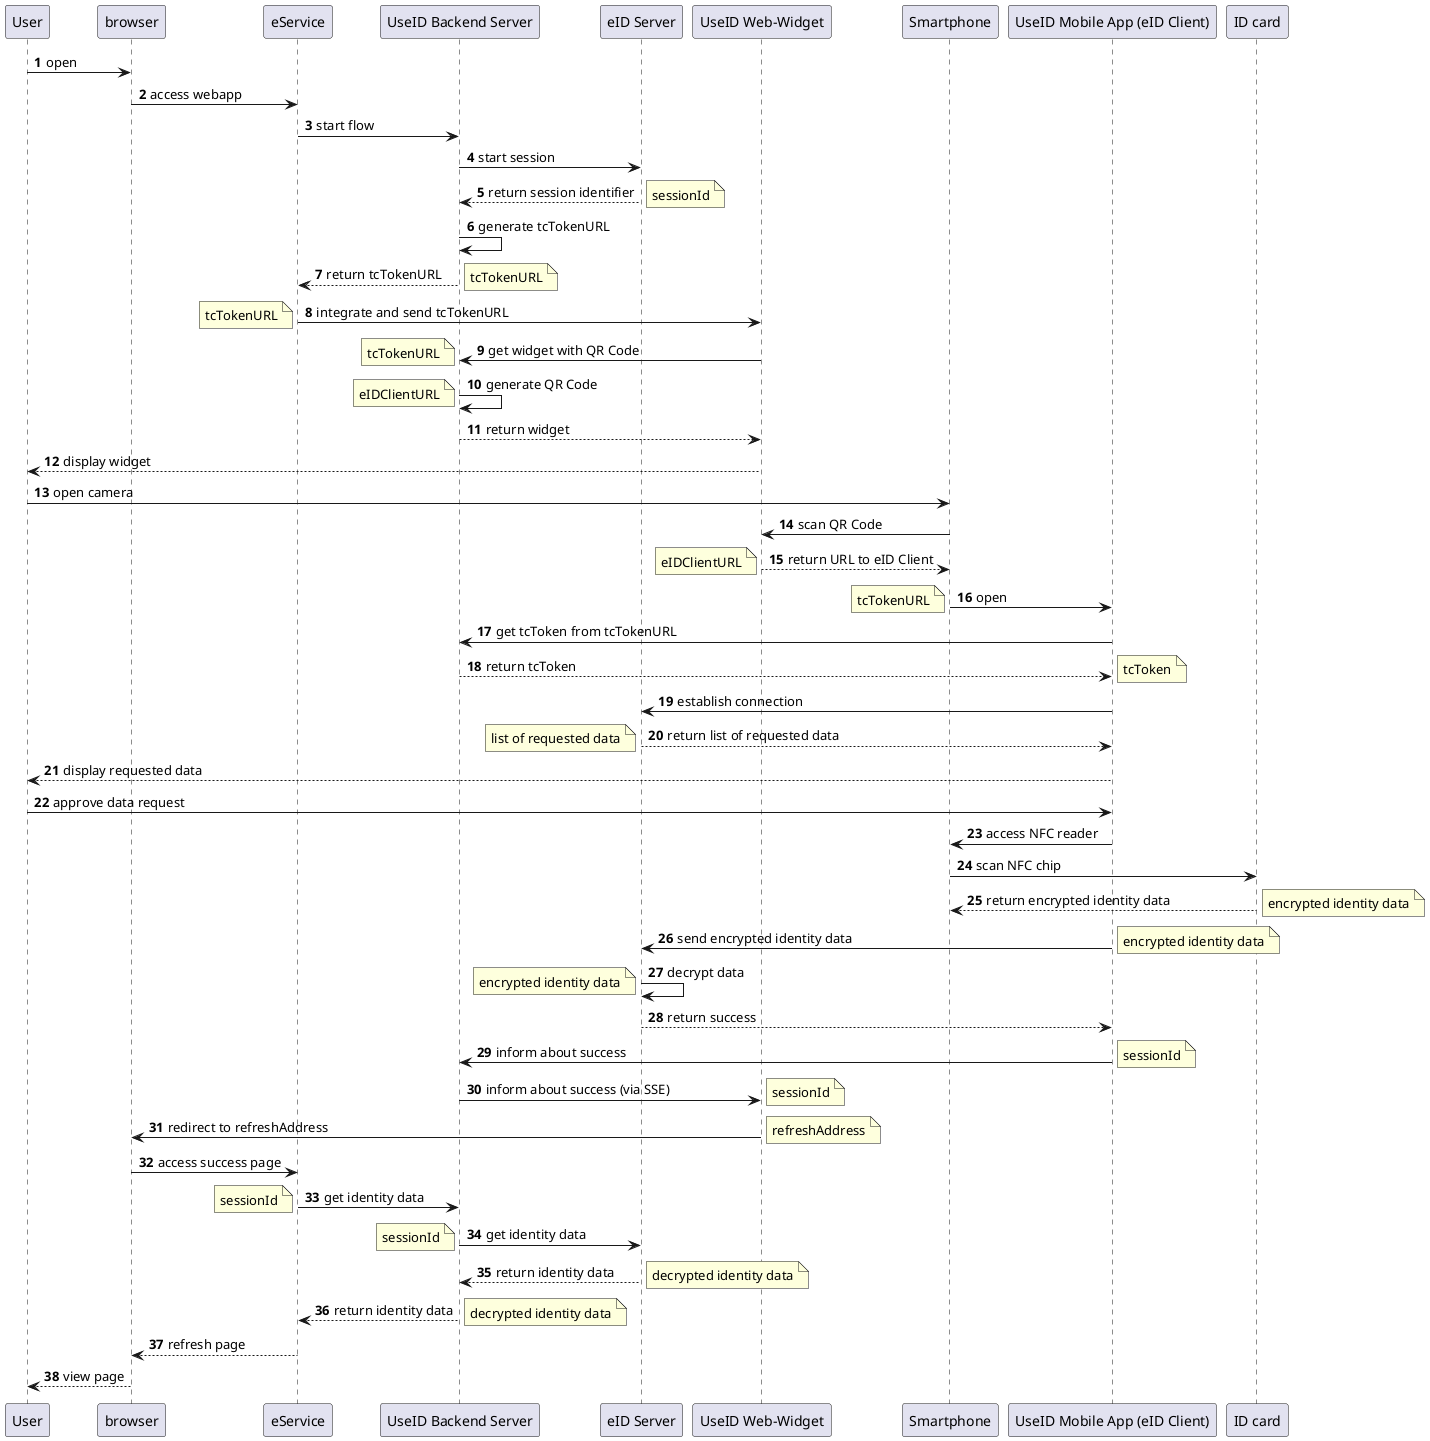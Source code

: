 @startuml
'https://plantuml.com/sequence-diagram

autonumber

user as "User" ->browser: open
browser as "Browser" -> eService: access webapp
eService -> backend as "UseID Backend Server": start flow
backend -> server as "eID Server": start session
backend <-- server: return session identifier
note right: sessionId
backend -> backend: generate tcTokenURL
eService <-- backend: return tcTokenURL
note right: tcTokenURL
eService -> widget as "UseID Web-Widget": integrate and send tcTokenURL
note left: tcTokenURL
widget -> backend: get widget with QR Code
note left: tcTokenURL
backend -> backend: generate QR Code
note left: eIDClientURL
widget <-- backend: return widget
user <-- widget: display widget
user -> smartphone as "Smartphone": open camera
smartphone -> widget: scan QR Code
smartphone <-- widget: return URL to eID Client
note left: eIDClientURL
smartphone -> app as "UseID Mobile App (eID Client)": open
note left: tcTokenURL
app -> backend: get tcToken from tcTokenURL
app <-- backend: return tcToken
note right: tcToken
app -> server: establish connection
app <-- server: return list of requested data
note left: list of requested data
user <-- app: display requested data
user -> app: approve data request
app -> smartphone: access NFC reader
smartphone -> id as "ID card": scan NFC chip
smartphone <-- id: return encrypted identity data
note right: encrypted identity data
app -> server: send encrypted identity data
note right: encrypted identity data
server -> server: decrypt data
note left: encrypted identity data
app <-- server: return success
app -> backend: inform about success
note right: sessionId
backend -> widget: inform about success (via SSE)
note right: sessionId
widget -> browser: redirect to refreshAddress
note right: refreshAddress
browser -> eService: access success page
eService -> backend: get identity data
note left: sessionId
backend -> server: get identity data
note left: sessionId
backend <-- server: return identity data
note right: decrypted identity data
eService <-- backend: return identity data
note right: decrypted identity data
eService --> browser: refresh page
browser --> user: view page

@enduml